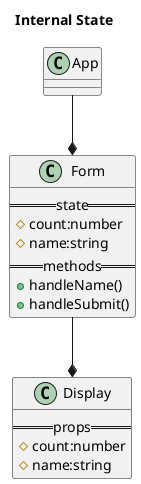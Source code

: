@startuml

title Internal State

class App {
}

class Form {
    ==state==
    # count:number
    # name:string
    ==methods==
    +handleName()
    +handleSubmit()
}

class Display {
    ==props==
    # count:number
    # name:string
}

App --* Form
Form --* Display

@enduml
